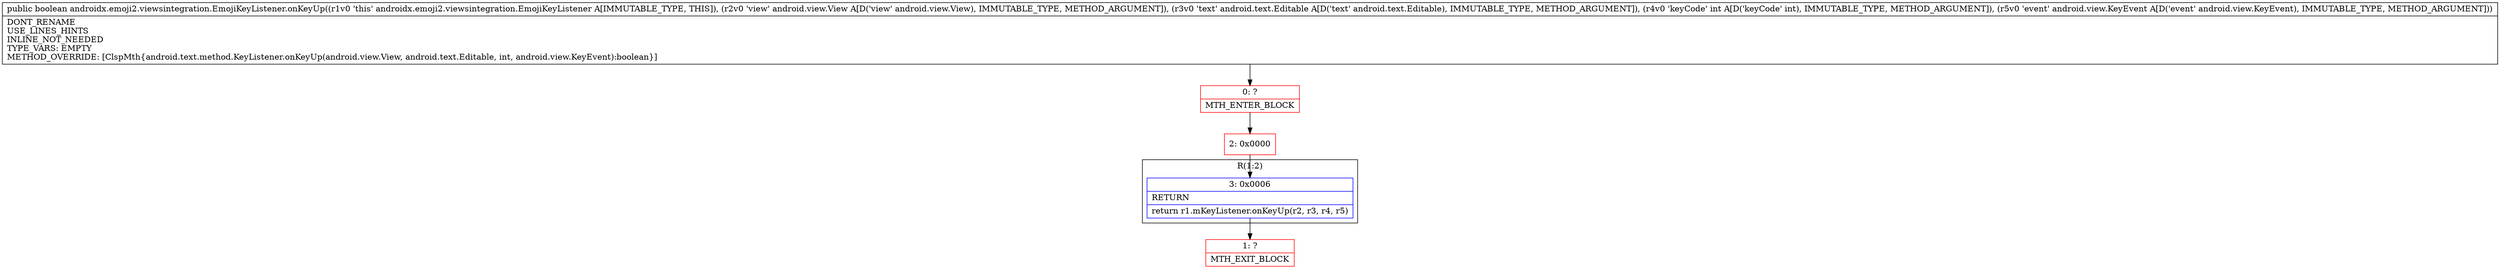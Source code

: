digraph "CFG forandroidx.emoji2.viewsintegration.EmojiKeyListener.onKeyUp(Landroid\/view\/View;Landroid\/text\/Editable;ILandroid\/view\/KeyEvent;)Z" {
subgraph cluster_Region_356806155 {
label = "R(1:2)";
node [shape=record,color=blue];
Node_3 [shape=record,label="{3\:\ 0x0006|RETURN\l|return r1.mKeyListener.onKeyUp(r2, r3, r4, r5)\l}"];
}
Node_0 [shape=record,color=red,label="{0\:\ ?|MTH_ENTER_BLOCK\l}"];
Node_2 [shape=record,color=red,label="{2\:\ 0x0000}"];
Node_1 [shape=record,color=red,label="{1\:\ ?|MTH_EXIT_BLOCK\l}"];
MethodNode[shape=record,label="{public boolean androidx.emoji2.viewsintegration.EmojiKeyListener.onKeyUp((r1v0 'this' androidx.emoji2.viewsintegration.EmojiKeyListener A[IMMUTABLE_TYPE, THIS]), (r2v0 'view' android.view.View A[D('view' android.view.View), IMMUTABLE_TYPE, METHOD_ARGUMENT]), (r3v0 'text' android.text.Editable A[D('text' android.text.Editable), IMMUTABLE_TYPE, METHOD_ARGUMENT]), (r4v0 'keyCode' int A[D('keyCode' int), IMMUTABLE_TYPE, METHOD_ARGUMENT]), (r5v0 'event' android.view.KeyEvent A[D('event' android.view.KeyEvent), IMMUTABLE_TYPE, METHOD_ARGUMENT]))  | DONT_RENAME\lUSE_LINES_HINTS\lINLINE_NOT_NEEDED\lTYPE_VARS: EMPTY\lMETHOD_OVERRIDE: [ClspMth\{android.text.method.KeyListener.onKeyUp(android.view.View, android.text.Editable, int, android.view.KeyEvent):boolean\}]\l}"];
MethodNode -> Node_0;Node_3 -> Node_1;
Node_0 -> Node_2;
Node_2 -> Node_3;
}

